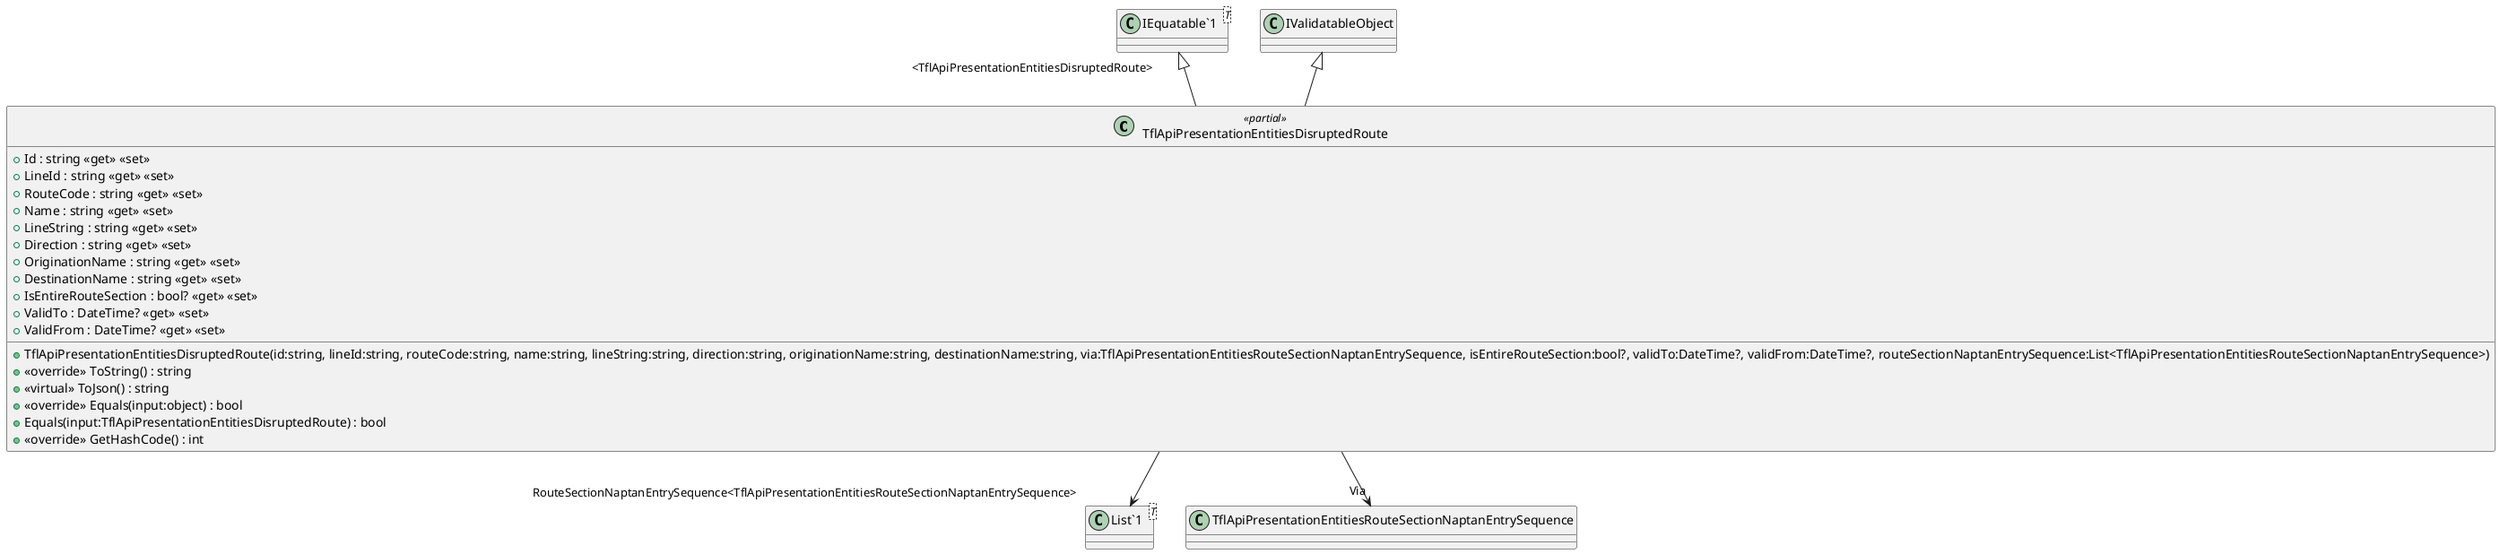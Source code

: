 @startuml
class TflApiPresentationEntitiesDisruptedRoute <<partial>> {
    + TflApiPresentationEntitiesDisruptedRoute(id:string, lineId:string, routeCode:string, name:string, lineString:string, direction:string, originationName:string, destinationName:string, via:TflApiPresentationEntitiesRouteSectionNaptanEntrySequence, isEntireRouteSection:bool?, validTo:DateTime?, validFrom:DateTime?, routeSectionNaptanEntrySequence:List<TflApiPresentationEntitiesRouteSectionNaptanEntrySequence>)
    + Id : string <<get>> <<set>>
    + LineId : string <<get>> <<set>>
    + RouteCode : string <<get>> <<set>>
    + Name : string <<get>> <<set>>
    + LineString : string <<get>> <<set>>
    + Direction : string <<get>> <<set>>
    + OriginationName : string <<get>> <<set>>
    + DestinationName : string <<get>> <<set>>
    + IsEntireRouteSection : bool? <<get>> <<set>>
    + ValidTo : DateTime? <<get>> <<set>>
    + ValidFrom : DateTime? <<get>> <<set>>
    + <<override>> ToString() : string
    + <<virtual>> ToJson() : string
    + <<override>> Equals(input:object) : bool
    + Equals(input:TflApiPresentationEntitiesDisruptedRoute) : bool
    + <<override>> GetHashCode() : int
}
class "IEquatable`1"<T> {
}
class "List`1"<T> {
}
"IEquatable`1" "<TflApiPresentationEntitiesDisruptedRoute>" <|-- TflApiPresentationEntitiesDisruptedRoute
IValidatableObject <|-- TflApiPresentationEntitiesDisruptedRoute
TflApiPresentationEntitiesDisruptedRoute --> "Via" TflApiPresentationEntitiesRouteSectionNaptanEntrySequence
TflApiPresentationEntitiesDisruptedRoute --> "RouteSectionNaptanEntrySequence<TflApiPresentationEntitiesRouteSectionNaptanEntrySequence>" "List`1"
@enduml

